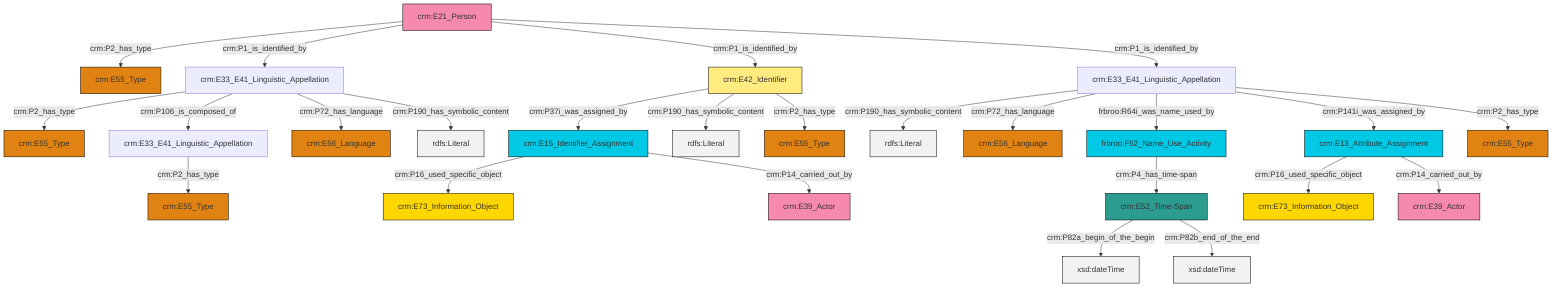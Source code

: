 graph TD
classDef Literal fill:#f2f2f2,stroke:#000000;
classDef CRM_Entity fill:#FFFFFF,stroke:#000000;
classDef Temporal_Entity fill:#00C9E6, stroke:#000000;
classDef Type fill:#E18312, stroke:#000000;
classDef Time-Span fill:#2C9C91, stroke:#000000;
classDef Appellation fill:#FFEB7F, stroke:#000000;
classDef Place fill:#008836, stroke:#000000;
classDef Persistent_Item fill:#B266B2, stroke:#000000;
classDef Conceptual_Object fill:#FFD700, stroke:#000000;
classDef Physical_Thing fill:#D2B48C, stroke:#000000;
classDef Actor fill:#f58aad, stroke:#000000;
classDef PC_Classes fill:#4ce600, stroke:#000000;
classDef Multi fill:#cccccc,stroke:#000000;

4["crm:E42_Identifier"]:::Appellation -->|crm:P37i_was_assigned_by| 5["crm:E15_Identifier_Assignment"]:::Temporal_Entity
10["crm:E33_E41_Linguistic_Appellation"]:::Default -->|crm:P190_has_symbolic_content| 11[rdfs:Literal]:::Literal
5["crm:E15_Identifier_Assignment"]:::Temporal_Entity -->|crm:P16_used_specific_object| 12["crm:E73_Information_Object"]:::Conceptual_Object
13["frbroo:F52_Name_Use_Activity"]:::Temporal_Entity -->|crm:P4_has_time-span| 8["crm:E52_Time-Span"]:::Time-Span
8["crm:E52_Time-Span"]:::Time-Span -->|crm:P82a_begin_of_the_begin| 14[xsd:dateTime]:::Literal
15["crm:E33_E41_Linguistic_Appellation"]:::Default -->|crm:P2_has_type| 19["crm:E55_Type"]:::Type
10["crm:E33_E41_Linguistic_Appellation"]:::Default -->|crm:P72_has_language| 6["crm:E56_Language"]:::Type
4["crm:E42_Identifier"]:::Appellation -->|crm:P190_has_symbolic_content| 26[rdfs:Literal]:::Literal
27["crm:E33_E41_Linguistic_Appellation"]:::Default -->|crm:P2_has_type| 20["crm:E55_Type"]:::Type
5["crm:E15_Identifier_Assignment"]:::Temporal_Entity -->|crm:P14_carried_out_by| 17["crm:E39_Actor"]:::Actor
27["crm:E33_E41_Linguistic_Appellation"]:::Default -->|crm:P106_is_composed_of| 15["crm:E33_E41_Linguistic_Appellation"]:::Default
34["crm:E21_Person"]:::Actor -->|crm:P2_has_type| 36["crm:E55_Type"]:::Type
27["crm:E33_E41_Linguistic_Appellation"]:::Default -->|crm:P72_has_language| 37["crm:E56_Language"]:::Type
10["crm:E33_E41_Linguistic_Appellation"]:::Default -->|frbroo:R64i_was_name_used_by| 13["frbroo:F52_Name_Use_Activity"]:::Temporal_Entity
4["crm:E42_Identifier"]:::Appellation -->|crm:P2_has_type| 38["crm:E55_Type"]:::Type
32["crm:E13_Attribute_Assignment"]:::Temporal_Entity -->|crm:P16_used_specific_object| 23["crm:E73_Information_Object"]:::Conceptual_Object
32["crm:E13_Attribute_Assignment"]:::Temporal_Entity -->|crm:P14_carried_out_by| 0["crm:E39_Actor"]:::Actor
10["crm:E33_E41_Linguistic_Appellation"]:::Default -->|crm:P141i_was_assigned_by| 32["crm:E13_Attribute_Assignment"]:::Temporal_Entity
34["crm:E21_Person"]:::Actor -->|crm:P1_is_identified_by| 27["crm:E33_E41_Linguistic_Appellation"]:::Default
8["crm:E52_Time-Span"]:::Time-Span -->|crm:P82b_end_of_the_end| 44[xsd:dateTime]:::Literal
34["crm:E21_Person"]:::Actor -->|crm:P1_is_identified_by| 4["crm:E42_Identifier"]:::Appellation
10["crm:E33_E41_Linguistic_Appellation"]:::Default -->|crm:P2_has_type| 2["crm:E55_Type"]:::Type
27["crm:E33_E41_Linguistic_Appellation"]:::Default -->|crm:P190_has_symbolic_content| 46[rdfs:Literal]:::Literal
34["crm:E21_Person"]:::Actor -->|crm:P1_is_identified_by| 10["crm:E33_E41_Linguistic_Appellation"]:::Default